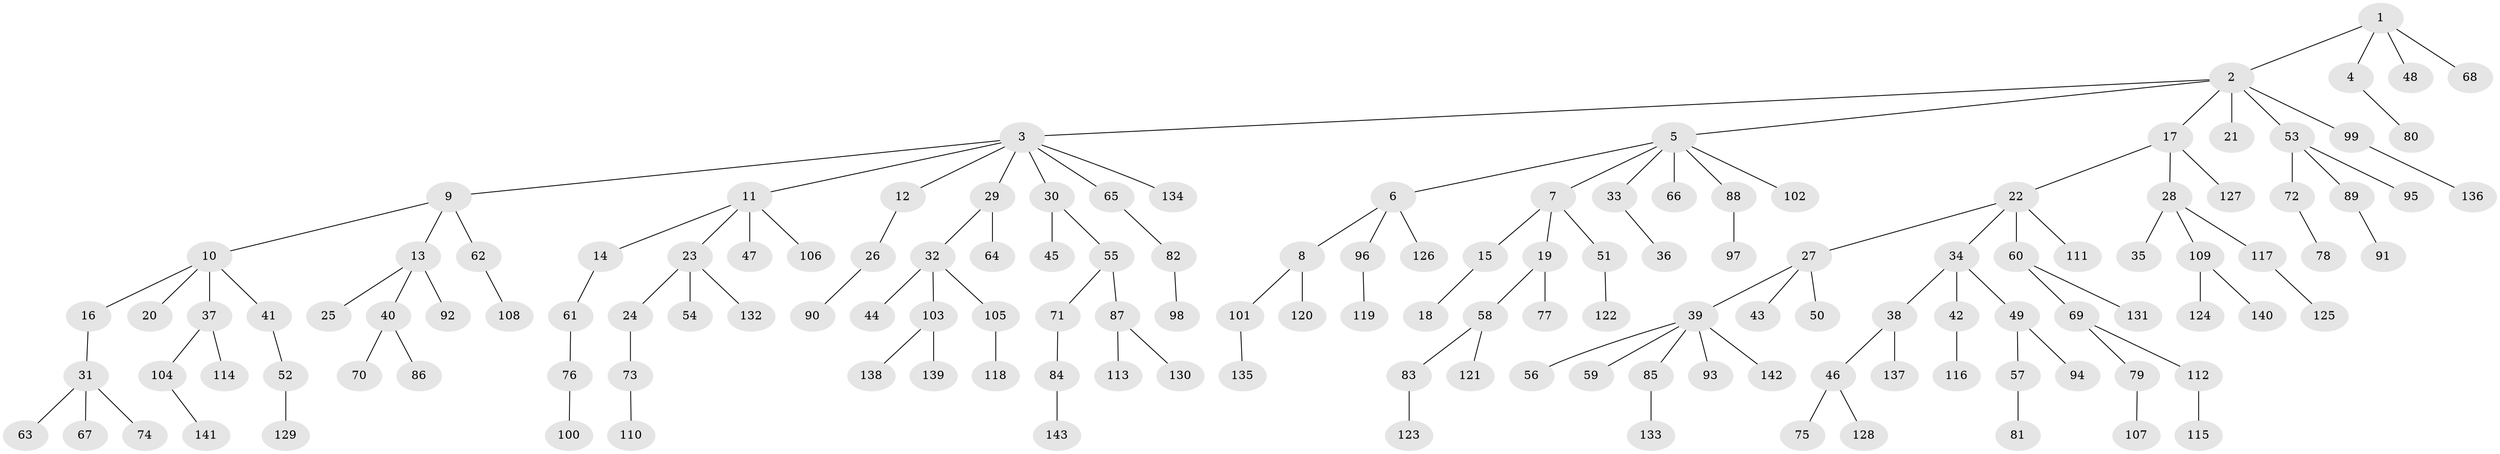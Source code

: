 // Generated by graph-tools (version 1.1) at 2025/11/02/27/25 16:11:26]
// undirected, 143 vertices, 142 edges
graph export_dot {
graph [start="1"]
  node [color=gray90,style=filled];
  1;
  2;
  3;
  4;
  5;
  6;
  7;
  8;
  9;
  10;
  11;
  12;
  13;
  14;
  15;
  16;
  17;
  18;
  19;
  20;
  21;
  22;
  23;
  24;
  25;
  26;
  27;
  28;
  29;
  30;
  31;
  32;
  33;
  34;
  35;
  36;
  37;
  38;
  39;
  40;
  41;
  42;
  43;
  44;
  45;
  46;
  47;
  48;
  49;
  50;
  51;
  52;
  53;
  54;
  55;
  56;
  57;
  58;
  59;
  60;
  61;
  62;
  63;
  64;
  65;
  66;
  67;
  68;
  69;
  70;
  71;
  72;
  73;
  74;
  75;
  76;
  77;
  78;
  79;
  80;
  81;
  82;
  83;
  84;
  85;
  86;
  87;
  88;
  89;
  90;
  91;
  92;
  93;
  94;
  95;
  96;
  97;
  98;
  99;
  100;
  101;
  102;
  103;
  104;
  105;
  106;
  107;
  108;
  109;
  110;
  111;
  112;
  113;
  114;
  115;
  116;
  117;
  118;
  119;
  120;
  121;
  122;
  123;
  124;
  125;
  126;
  127;
  128;
  129;
  130;
  131;
  132;
  133;
  134;
  135;
  136;
  137;
  138;
  139;
  140;
  141;
  142;
  143;
  1 -- 2;
  1 -- 4;
  1 -- 48;
  1 -- 68;
  2 -- 3;
  2 -- 5;
  2 -- 17;
  2 -- 21;
  2 -- 53;
  2 -- 99;
  3 -- 9;
  3 -- 11;
  3 -- 12;
  3 -- 29;
  3 -- 30;
  3 -- 65;
  3 -- 134;
  4 -- 80;
  5 -- 6;
  5 -- 7;
  5 -- 33;
  5 -- 66;
  5 -- 88;
  5 -- 102;
  6 -- 8;
  6 -- 96;
  6 -- 126;
  7 -- 15;
  7 -- 19;
  7 -- 51;
  8 -- 101;
  8 -- 120;
  9 -- 10;
  9 -- 13;
  9 -- 62;
  10 -- 16;
  10 -- 20;
  10 -- 37;
  10 -- 41;
  11 -- 14;
  11 -- 23;
  11 -- 47;
  11 -- 106;
  12 -- 26;
  13 -- 25;
  13 -- 40;
  13 -- 92;
  14 -- 61;
  15 -- 18;
  16 -- 31;
  17 -- 22;
  17 -- 28;
  17 -- 127;
  19 -- 58;
  19 -- 77;
  22 -- 27;
  22 -- 34;
  22 -- 60;
  22 -- 111;
  23 -- 24;
  23 -- 54;
  23 -- 132;
  24 -- 73;
  26 -- 90;
  27 -- 39;
  27 -- 43;
  27 -- 50;
  28 -- 35;
  28 -- 109;
  28 -- 117;
  29 -- 32;
  29 -- 64;
  30 -- 45;
  30 -- 55;
  31 -- 63;
  31 -- 67;
  31 -- 74;
  32 -- 44;
  32 -- 103;
  32 -- 105;
  33 -- 36;
  34 -- 38;
  34 -- 42;
  34 -- 49;
  37 -- 104;
  37 -- 114;
  38 -- 46;
  38 -- 137;
  39 -- 56;
  39 -- 59;
  39 -- 85;
  39 -- 93;
  39 -- 142;
  40 -- 70;
  40 -- 86;
  41 -- 52;
  42 -- 116;
  46 -- 75;
  46 -- 128;
  49 -- 57;
  49 -- 94;
  51 -- 122;
  52 -- 129;
  53 -- 72;
  53 -- 89;
  53 -- 95;
  55 -- 71;
  55 -- 87;
  57 -- 81;
  58 -- 83;
  58 -- 121;
  60 -- 69;
  60 -- 131;
  61 -- 76;
  62 -- 108;
  65 -- 82;
  69 -- 79;
  69 -- 112;
  71 -- 84;
  72 -- 78;
  73 -- 110;
  76 -- 100;
  79 -- 107;
  82 -- 98;
  83 -- 123;
  84 -- 143;
  85 -- 133;
  87 -- 113;
  87 -- 130;
  88 -- 97;
  89 -- 91;
  96 -- 119;
  99 -- 136;
  101 -- 135;
  103 -- 138;
  103 -- 139;
  104 -- 141;
  105 -- 118;
  109 -- 124;
  109 -- 140;
  112 -- 115;
  117 -- 125;
}
